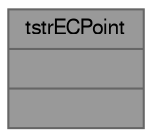digraph "tstrECPoint"
{
 // LATEX_PDF_SIZE
  bgcolor="transparent";
  edge [fontname=FreeSans,fontsize=10,labelfontname=FreeSans,labelfontsize=10];
  node [fontname=FreeSans,fontsize=10,shape=box,height=0.2,width=0.4];
  Node1 [shape=record,label="{tstrECPoint\n||}",height=0.2,width=0.4,color="gray40", fillcolor="grey60", style="filled", fontcolor="black",tooltip="Elliptic Curve point representation."];
}
